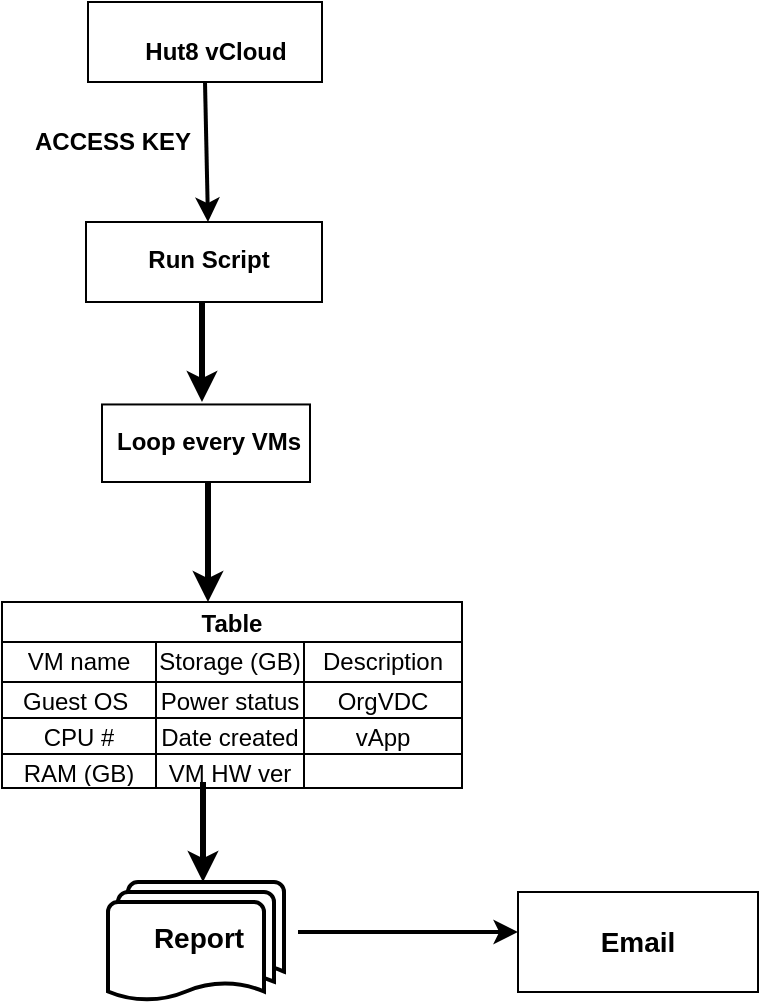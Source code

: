 <mxfile version="20.5.3" type="github">
  <diagram id="R7Zz-geVTDIN7evffqvn" name="Page-1">
    <mxGraphModel dx="1106" dy="585" grid="1" gridSize="10" guides="1" tooltips="1" connect="1" arrows="1" fold="1" page="1" pageScale="1" pageWidth="850" pageHeight="1100" math="0" shadow="0">
      <root>
        <mxCell id="0" />
        <mxCell id="1" parent="0" />
        <mxCell id="8zN6yLC4QcvbWOYnEITf-1" value="" style="rounded=0;whiteSpace=wrap;html=1;" parent="1" vertex="1">
          <mxGeometry x="113" y="80" width="117" height="40" as="geometry" />
        </mxCell>
        <mxCell id="8zN6yLC4QcvbWOYnEITf-2" value="" style="rounded=0;whiteSpace=wrap;html=1;" parent="1" vertex="1">
          <mxGeometry x="112" y="190" width="118" height="40" as="geometry" />
        </mxCell>
        <mxCell id="8zN6yLC4QcvbWOYnEITf-5" value="&lt;b&gt;Hut8 vCloud&lt;/b&gt;" style="text;html=1;strokeColor=none;fillColor=none;align=center;verticalAlign=middle;whiteSpace=wrap;rounded=0;fontSize=12;" parent="1" vertex="1">
          <mxGeometry x="126" y="90" width="102" height="30" as="geometry" />
        </mxCell>
        <mxCell id="8zN6yLC4QcvbWOYnEITf-6" value="" style="endArrow=classic;html=1;rounded=0;fontSize=12;exitX=0.5;exitY=1;exitDx=0;exitDy=0;strokeWidth=2;entryX=0.5;entryY=0;entryDx=0;entryDy=0;" parent="1" source="8zN6yLC4QcvbWOYnEITf-1" edge="1" target="8zN6yLC4QcvbWOYnEITf-11">
          <mxGeometry width="50" height="50" relative="1" as="geometry">
            <mxPoint x="472" y="240" as="sourcePoint" />
            <mxPoint x="172" y="180" as="targetPoint" />
          </mxGeometry>
        </mxCell>
        <mxCell id="8zN6yLC4QcvbWOYnEITf-10" value="&lt;font style=&quot;font-size: 12px;&quot;&gt;ACCESS KEY&lt;/font&gt;" style="text;strokeColor=none;fillColor=none;html=1;fontSize=24;fontStyle=1;verticalAlign=middle;align=center;" parent="1" vertex="1">
          <mxGeometry x="70" y="120" width="110" height="51.23" as="geometry" />
        </mxCell>
        <mxCell id="8zN6yLC4QcvbWOYnEITf-11" value="&lt;div style=&quot;text-align: justify;&quot;&gt;&lt;span style=&quot;font-size: 12px;&quot;&gt;Run Script&lt;/span&gt;&lt;/div&gt;" style="text;strokeColor=none;fillColor=none;html=1;fontSize=24;fontStyle=1;verticalAlign=middle;align=center;" parent="1" vertex="1">
          <mxGeometry x="124" y="190" width="98" height="30" as="geometry" />
        </mxCell>
        <mxCell id="8zN6yLC4QcvbWOYnEITf-17" value="" style="rounded=0;whiteSpace=wrap;html=1;" parent="1" vertex="1">
          <mxGeometry x="120" y="281.23" width="104" height="38.77" as="geometry" />
        </mxCell>
        <mxCell id="8zN6yLC4QcvbWOYnEITf-18" value="&lt;div style=&quot;text-align: justify;&quot;&gt;&lt;span style=&quot;font-size: 12px;&quot;&gt;Loop every VMs&lt;/span&gt;&lt;/div&gt;" style="text;strokeColor=none;fillColor=none;html=1;fontSize=24;fontStyle=1;verticalAlign=middle;align=center;" parent="1" vertex="1">
          <mxGeometry x="118" y="270" width="110" height="51.23" as="geometry" />
        </mxCell>
        <mxCell id="8zN6yLC4QcvbWOYnEITf-19" value="" style="endArrow=classic;html=1;rounded=0;fontSize=12;strokeWidth=3;" parent="1" edge="1">
          <mxGeometry width="50" height="50" relative="1" as="geometry">
            <mxPoint x="170" y="230" as="sourcePoint" />
            <mxPoint x="170" y="280" as="targetPoint" />
          </mxGeometry>
        </mxCell>
        <mxCell id="8zN6yLC4QcvbWOYnEITf-25" value="" style="strokeWidth=2;html=1;shape=mxgraph.flowchart.multi-document;whiteSpace=wrap;fontSize=14;fontColor=#000000;" parent="1" vertex="1">
          <mxGeometry x="123" y="520" width="88" height="60" as="geometry" />
        </mxCell>
        <mxCell id="8zN6yLC4QcvbWOYnEITf-28" value="&lt;font style=&quot;font-size: 14px;&quot; color=&quot;#000000&quot;&gt;Report&lt;/font&gt;" style="text;strokeColor=none;fillColor=none;html=1;fontSize=24;fontStyle=1;verticalAlign=middle;align=center;fontColor=#0000FF;" parent="1" vertex="1">
          <mxGeometry x="118" y="525" width="100" height="40" as="geometry" />
        </mxCell>
        <mxCell id="8zN6yLC4QcvbWOYnEITf-39" value="" style="endArrow=classic;html=1;rounded=0;strokeWidth=2;fontSize=14;fontColor=#000000;exitX=1;exitY=0.5;exitDx=0;exitDy=0;" parent="1" source="8zN6yLC4QcvbWOYnEITf-28" edge="1">
          <mxGeometry width="50" height="50" relative="1" as="geometry">
            <mxPoint x="408" y="565" as="sourcePoint" />
            <mxPoint x="328" y="545" as="targetPoint" />
          </mxGeometry>
        </mxCell>
        <mxCell id="8zN6yLC4QcvbWOYnEITf-40" value="" style="rounded=0;whiteSpace=wrap;html=1;" parent="1" vertex="1">
          <mxGeometry x="328" y="525" width="120" height="50" as="geometry" />
        </mxCell>
        <mxCell id="8zN6yLC4QcvbWOYnEITf-41" value="&lt;b&gt;Email&lt;/b&gt;" style="text;html=1;strokeColor=none;fillColor=none;align=center;verticalAlign=middle;whiteSpace=wrap;rounded=0;dashed=1;dashPattern=1 4;fontSize=14;fontColor=#000000;" parent="1" vertex="1">
          <mxGeometry x="358" y="535" width="60" height="30" as="geometry" />
        </mxCell>
        <mxCell id="8zN6yLC4QcvbWOYnEITf-51" value="" style="endArrow=classic;html=1;rounded=0;fontSize=12;strokeWidth=3;" parent="1" edge="1">
          <mxGeometry width="50" height="50" relative="1" as="geometry">
            <mxPoint x="173" y="320" as="sourcePoint" />
            <mxPoint x="173" y="380" as="targetPoint" />
          </mxGeometry>
        </mxCell>
        <mxCell id="-jIE7_m0xOCDBpJjVYuc-4" value="Table" style="shape=table;startSize=20;container=1;collapsible=0;childLayout=tableLayout;fontStyle=1;align=center;" vertex="1" parent="1">
          <mxGeometry x="70" y="380" width="230" height="93" as="geometry" />
        </mxCell>
        <mxCell id="-jIE7_m0xOCDBpJjVYuc-5" value="" style="shape=tableRow;horizontal=0;startSize=0;swimlaneHead=0;swimlaneBody=0;top=0;left=0;bottom=0;right=0;collapsible=0;dropTarget=0;fillColor=none;points=[[0,0.5],[1,0.5]];portConstraint=eastwest;" vertex="1" parent="-jIE7_m0xOCDBpJjVYuc-4">
          <mxGeometry y="20" width="230" height="20" as="geometry" />
        </mxCell>
        <mxCell id="-jIE7_m0xOCDBpJjVYuc-6" value="VM name" style="shape=partialRectangle;html=1;whiteSpace=wrap;connectable=0;fillColor=none;top=0;left=0;bottom=0;right=0;overflow=hidden;" vertex="1" parent="-jIE7_m0xOCDBpJjVYuc-5">
          <mxGeometry width="77" height="20" as="geometry">
            <mxRectangle width="77" height="20" as="alternateBounds" />
          </mxGeometry>
        </mxCell>
        <mxCell id="-jIE7_m0xOCDBpJjVYuc-7" value="Storage (GB)" style="shape=partialRectangle;html=1;whiteSpace=wrap;connectable=0;fillColor=none;top=0;left=0;bottom=0;right=0;overflow=hidden;" vertex="1" parent="-jIE7_m0xOCDBpJjVYuc-5">
          <mxGeometry x="77" width="74" height="20" as="geometry">
            <mxRectangle width="74" height="20" as="alternateBounds" />
          </mxGeometry>
        </mxCell>
        <mxCell id="-jIE7_m0xOCDBpJjVYuc-8" value="Description" style="shape=partialRectangle;html=1;whiteSpace=wrap;connectable=0;fillColor=none;top=0;left=0;bottom=0;right=0;overflow=hidden;" vertex="1" parent="-jIE7_m0xOCDBpJjVYuc-5">
          <mxGeometry x="151" width="79" height="20" as="geometry">
            <mxRectangle width="79" height="20" as="alternateBounds" />
          </mxGeometry>
        </mxCell>
        <mxCell id="-jIE7_m0xOCDBpJjVYuc-13" value="" style="shape=tableRow;horizontal=0;startSize=0;swimlaneHead=0;swimlaneBody=0;top=0;left=0;bottom=0;right=0;collapsible=0;dropTarget=0;fillColor=none;points=[[0,0.5],[1,0.5]];portConstraint=eastwest;" vertex="1" parent="-jIE7_m0xOCDBpJjVYuc-4">
          <mxGeometry y="40" width="230" height="18" as="geometry" />
        </mxCell>
        <mxCell id="-jIE7_m0xOCDBpJjVYuc-14" value="Guest OS&amp;nbsp;" style="shape=partialRectangle;html=1;whiteSpace=wrap;connectable=0;fillColor=none;top=0;left=0;bottom=0;right=0;overflow=hidden;" vertex="1" parent="-jIE7_m0xOCDBpJjVYuc-13">
          <mxGeometry width="77" height="18" as="geometry">
            <mxRectangle width="77" height="18" as="alternateBounds" />
          </mxGeometry>
        </mxCell>
        <mxCell id="-jIE7_m0xOCDBpJjVYuc-15" value="Power status" style="shape=partialRectangle;html=1;whiteSpace=wrap;connectable=0;fillColor=none;top=0;left=0;bottom=0;right=0;overflow=hidden;" vertex="1" parent="-jIE7_m0xOCDBpJjVYuc-13">
          <mxGeometry x="77" width="74" height="18" as="geometry">
            <mxRectangle width="74" height="18" as="alternateBounds" />
          </mxGeometry>
        </mxCell>
        <mxCell id="-jIE7_m0xOCDBpJjVYuc-16" value="OrgVDC" style="shape=partialRectangle;html=1;whiteSpace=wrap;connectable=0;fillColor=none;top=0;left=0;bottom=0;right=0;overflow=hidden;" vertex="1" parent="-jIE7_m0xOCDBpJjVYuc-13">
          <mxGeometry x="151" width="79" height="18" as="geometry">
            <mxRectangle width="79" height="18" as="alternateBounds" />
          </mxGeometry>
        </mxCell>
        <mxCell id="-jIE7_m0xOCDBpJjVYuc-9" value="" style="shape=tableRow;horizontal=0;startSize=0;swimlaneHead=0;swimlaneBody=0;top=0;left=0;bottom=0;right=0;collapsible=0;dropTarget=0;fillColor=none;points=[[0,0.5],[1,0.5]];portConstraint=eastwest;" vertex="1" parent="-jIE7_m0xOCDBpJjVYuc-4">
          <mxGeometry y="58" width="230" height="18" as="geometry" />
        </mxCell>
        <mxCell id="-jIE7_m0xOCDBpJjVYuc-10" value="CPU #" style="shape=partialRectangle;html=1;whiteSpace=wrap;connectable=0;fillColor=none;top=0;left=0;bottom=0;right=0;overflow=hidden;" vertex="1" parent="-jIE7_m0xOCDBpJjVYuc-9">
          <mxGeometry width="77" height="18" as="geometry">
            <mxRectangle width="77" height="18" as="alternateBounds" />
          </mxGeometry>
        </mxCell>
        <mxCell id="-jIE7_m0xOCDBpJjVYuc-11" value="Date created" style="shape=partialRectangle;html=1;whiteSpace=wrap;connectable=0;fillColor=none;top=0;left=0;bottom=0;right=0;overflow=hidden;" vertex="1" parent="-jIE7_m0xOCDBpJjVYuc-9">
          <mxGeometry x="77" width="74" height="18" as="geometry">
            <mxRectangle width="74" height="18" as="alternateBounds" />
          </mxGeometry>
        </mxCell>
        <mxCell id="-jIE7_m0xOCDBpJjVYuc-12" value="vApp" style="shape=partialRectangle;html=1;whiteSpace=wrap;connectable=0;fillColor=none;top=0;left=0;bottom=0;right=0;overflow=hidden;" vertex="1" parent="-jIE7_m0xOCDBpJjVYuc-9">
          <mxGeometry x="151" width="79" height="18" as="geometry">
            <mxRectangle width="79" height="18" as="alternateBounds" />
          </mxGeometry>
        </mxCell>
        <mxCell id="-jIE7_m0xOCDBpJjVYuc-18" value="" style="shape=tableRow;horizontal=0;startSize=0;swimlaneHead=0;swimlaneBody=0;top=0;left=0;bottom=0;right=0;collapsible=0;dropTarget=0;fillColor=none;points=[[0,0.5],[1,0.5]];portConstraint=eastwest;" vertex="1" parent="-jIE7_m0xOCDBpJjVYuc-4">
          <mxGeometry y="76" width="230" height="17" as="geometry" />
        </mxCell>
        <mxCell id="-jIE7_m0xOCDBpJjVYuc-19" value="RAM (GB)" style="shape=partialRectangle;html=1;whiteSpace=wrap;connectable=0;fillColor=none;top=0;left=0;bottom=0;right=0;overflow=hidden;" vertex="1" parent="-jIE7_m0xOCDBpJjVYuc-18">
          <mxGeometry width="77" height="17" as="geometry">
            <mxRectangle width="77" height="17" as="alternateBounds" />
          </mxGeometry>
        </mxCell>
        <mxCell id="-jIE7_m0xOCDBpJjVYuc-20" value="VM HW ver" style="shape=partialRectangle;html=1;whiteSpace=wrap;connectable=0;fillColor=none;top=0;left=0;bottom=0;right=0;overflow=hidden;" vertex="1" parent="-jIE7_m0xOCDBpJjVYuc-18">
          <mxGeometry x="77" width="74" height="17" as="geometry">
            <mxRectangle width="74" height="17" as="alternateBounds" />
          </mxGeometry>
        </mxCell>
        <mxCell id="-jIE7_m0xOCDBpJjVYuc-21" value="" style="shape=partialRectangle;html=1;whiteSpace=wrap;connectable=0;fillColor=none;top=0;left=0;bottom=0;right=0;overflow=hidden;" vertex="1" parent="-jIE7_m0xOCDBpJjVYuc-18">
          <mxGeometry x="151" width="79" height="17" as="geometry">
            <mxRectangle width="79" height="17" as="alternateBounds" />
          </mxGeometry>
        </mxCell>
        <mxCell id="-jIE7_m0xOCDBpJjVYuc-24" value="" style="endArrow=classic;html=1;rounded=0;fontSize=12;strokeWidth=3;" edge="1" parent="1">
          <mxGeometry width="50" height="50" relative="1" as="geometry">
            <mxPoint x="170.5" y="470" as="sourcePoint" />
            <mxPoint x="170.5" y="520" as="targetPoint" />
          </mxGeometry>
        </mxCell>
      </root>
    </mxGraphModel>
  </diagram>
</mxfile>
